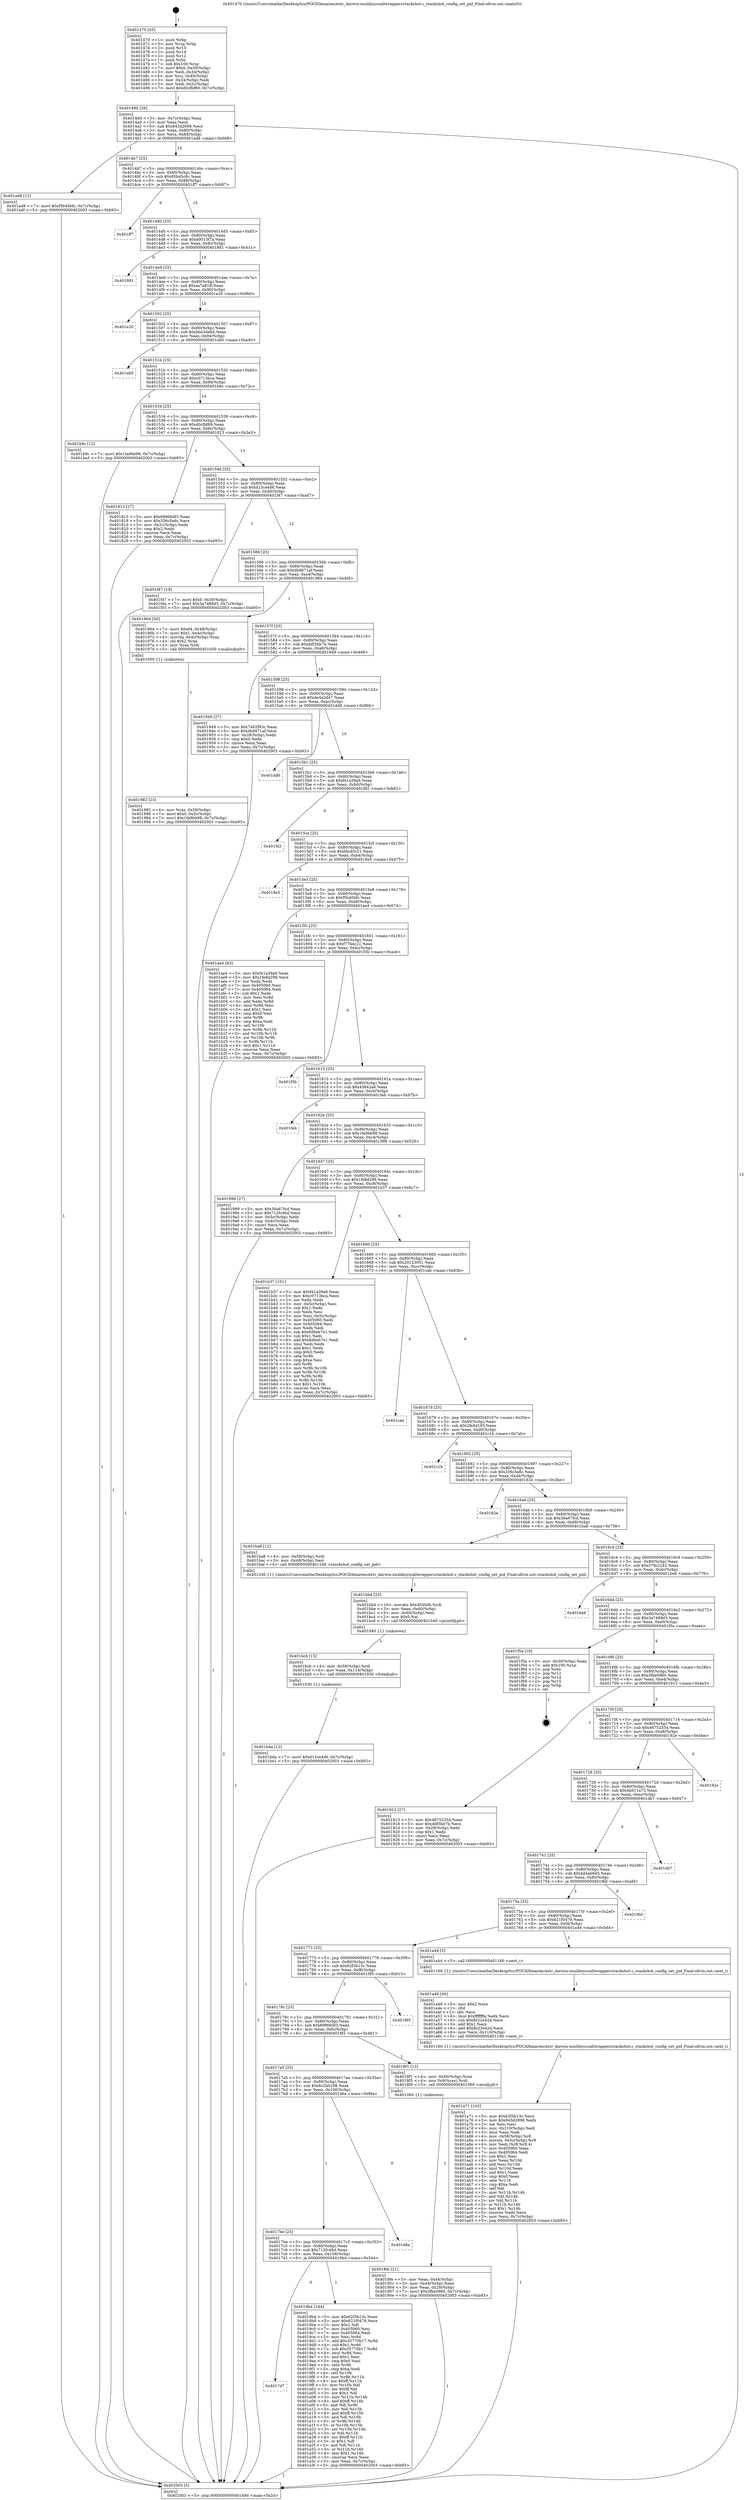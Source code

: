 digraph "0x401470" {
  label = "0x401470 (/mnt/c/Users/mathe/Desktop/tcc/POCII/binaries/extr_darwin-xnulibsyscallwrappersstackshot.c_stackshot_config_set_pid_Final-ollvm.out::main(0))"
  labelloc = "t"
  node[shape=record]

  Entry [label="",width=0.3,height=0.3,shape=circle,fillcolor=black,style=filled]
  "0x40149d" [label="{
     0x40149d [26]\l
     | [instrs]\l
     &nbsp;&nbsp;0x40149d \<+3\>: mov -0x7c(%rbp),%eax\l
     &nbsp;&nbsp;0x4014a0 \<+2\>: mov %eax,%ecx\l
     &nbsp;&nbsp;0x4014a2 \<+6\>: sub $0x843d2898,%ecx\l
     &nbsp;&nbsp;0x4014a8 \<+3\>: mov %eax,-0x80(%rbp)\l
     &nbsp;&nbsp;0x4014ab \<+6\>: mov %ecx,-0x84(%rbp)\l
     &nbsp;&nbsp;0x4014b1 \<+6\>: je 0000000000401ad8 \<main+0x668\>\l
  }"]
  "0x401ad8" [label="{
     0x401ad8 [12]\l
     | [instrs]\l
     &nbsp;&nbsp;0x401ad8 \<+7\>: movl $0xf5b40bfc,-0x7c(%rbp)\l
     &nbsp;&nbsp;0x401adf \<+5\>: jmp 0000000000402003 \<main+0xb93\>\l
  }"]
  "0x4014b7" [label="{
     0x4014b7 [25]\l
     | [instrs]\l
     &nbsp;&nbsp;0x4014b7 \<+5\>: jmp 00000000004014bc \<main+0x4c\>\l
     &nbsp;&nbsp;0x4014bc \<+3\>: mov -0x80(%rbp),%eax\l
     &nbsp;&nbsp;0x4014bf \<+5\>: sub $0x85b45c6c,%eax\l
     &nbsp;&nbsp;0x4014c4 \<+6\>: mov %eax,-0x88(%rbp)\l
     &nbsp;&nbsp;0x4014ca \<+6\>: je 0000000000401ff7 \<main+0xb87\>\l
  }"]
  Exit [label="",width=0.3,height=0.3,shape=circle,fillcolor=black,style=filled,peripheries=2]
  "0x401ff7" [label="{
     0x401ff7\l
  }", style=dashed]
  "0x4014d0" [label="{
     0x4014d0 [25]\l
     | [instrs]\l
     &nbsp;&nbsp;0x4014d0 \<+5\>: jmp 00000000004014d5 \<main+0x65\>\l
     &nbsp;&nbsp;0x4014d5 \<+3\>: mov -0x80(%rbp),%eax\l
     &nbsp;&nbsp;0x4014d8 \<+5\>: sub $0xa0013f7a,%eax\l
     &nbsp;&nbsp;0x4014dd \<+6\>: mov %eax,-0x8c(%rbp)\l
     &nbsp;&nbsp;0x4014e3 \<+6\>: je 0000000000401881 \<main+0x411\>\l
  }"]
  "0x401bda" [label="{
     0x401bda [12]\l
     | [instrs]\l
     &nbsp;&nbsp;0x401bda \<+7\>: movl $0xd15ce4d6,-0x7c(%rbp)\l
     &nbsp;&nbsp;0x401be1 \<+5\>: jmp 0000000000402003 \<main+0xb93\>\l
  }"]
  "0x401881" [label="{
     0x401881\l
  }", style=dashed]
  "0x4014e9" [label="{
     0x4014e9 [25]\l
     | [instrs]\l
     &nbsp;&nbsp;0x4014e9 \<+5\>: jmp 00000000004014ee \<main+0x7e\>\l
     &nbsp;&nbsp;0x4014ee \<+3\>: mov -0x80(%rbp),%eax\l
     &nbsp;&nbsp;0x4014f1 \<+5\>: sub $0xaa7e81ff,%eax\l
     &nbsp;&nbsp;0x4014f6 \<+6\>: mov %eax,-0x90(%rbp)\l
     &nbsp;&nbsp;0x4014fc \<+6\>: je 0000000000401e20 \<main+0x9b0\>\l
  }"]
  "0x401bcb" [label="{
     0x401bcb [15]\l
     | [instrs]\l
     &nbsp;&nbsp;0x401bcb \<+4\>: mov -0x58(%rbp),%rdi\l
     &nbsp;&nbsp;0x401bcf \<+6\>: mov %eax,-0x114(%rbp)\l
     &nbsp;&nbsp;0x401bd5 \<+5\>: call 0000000000401030 \<free@plt\>\l
     | [calls]\l
     &nbsp;&nbsp;0x401030 \{1\} (unknown)\l
  }"]
  "0x401e20" [label="{
     0x401e20\l
  }", style=dashed]
  "0x401502" [label="{
     0x401502 [25]\l
     | [instrs]\l
     &nbsp;&nbsp;0x401502 \<+5\>: jmp 0000000000401507 \<main+0x97\>\l
     &nbsp;&nbsp;0x401507 \<+3\>: mov -0x80(%rbp),%eax\l
     &nbsp;&nbsp;0x40150a \<+5\>: sub $0xbba3da64,%eax\l
     &nbsp;&nbsp;0x40150f \<+6\>: mov %eax,-0x94(%rbp)\l
     &nbsp;&nbsp;0x401515 \<+6\>: je 0000000000401eb0 \<main+0xa40\>\l
  }"]
  "0x401bb4" [label="{
     0x401bb4 [23]\l
     | [instrs]\l
     &nbsp;&nbsp;0x401bb4 \<+10\>: movabs $0x4030d6,%rdi\l
     &nbsp;&nbsp;0x401bbe \<+3\>: mov %eax,-0x60(%rbp)\l
     &nbsp;&nbsp;0x401bc1 \<+3\>: mov -0x60(%rbp),%esi\l
     &nbsp;&nbsp;0x401bc4 \<+2\>: mov $0x0,%al\l
     &nbsp;&nbsp;0x401bc6 \<+5\>: call 0000000000401040 \<printf@plt\>\l
     | [calls]\l
     &nbsp;&nbsp;0x401040 \{1\} (unknown)\l
  }"]
  "0x401eb0" [label="{
     0x401eb0\l
  }", style=dashed]
  "0x40151b" [label="{
     0x40151b [25]\l
     | [instrs]\l
     &nbsp;&nbsp;0x40151b \<+5\>: jmp 0000000000401520 \<main+0xb0\>\l
     &nbsp;&nbsp;0x401520 \<+3\>: mov -0x80(%rbp),%eax\l
     &nbsp;&nbsp;0x401523 \<+5\>: sub $0xc0713bca,%eax\l
     &nbsp;&nbsp;0x401528 \<+6\>: mov %eax,-0x98(%rbp)\l
     &nbsp;&nbsp;0x40152e \<+6\>: je 0000000000401b9c \<main+0x72c\>\l
  }"]
  "0x401a71" [label="{
     0x401a71 [103]\l
     | [instrs]\l
     &nbsp;&nbsp;0x401a71 \<+5\>: mov $0x62f3b13c,%ecx\l
     &nbsp;&nbsp;0x401a76 \<+5\>: mov $0x843d2898,%edx\l
     &nbsp;&nbsp;0x401a7b \<+2\>: xor %esi,%esi\l
     &nbsp;&nbsp;0x401a7d \<+6\>: mov -0x110(%rbp),%edi\l
     &nbsp;&nbsp;0x401a83 \<+3\>: imul %eax,%edi\l
     &nbsp;&nbsp;0x401a86 \<+4\>: mov -0x58(%rbp),%r8\l
     &nbsp;&nbsp;0x401a8a \<+4\>: movslq -0x5c(%rbp),%r9\l
     &nbsp;&nbsp;0x401a8e \<+4\>: mov %edi,(%r8,%r9,4)\l
     &nbsp;&nbsp;0x401a92 \<+7\>: mov 0x405060,%eax\l
     &nbsp;&nbsp;0x401a99 \<+7\>: mov 0x405064,%edi\l
     &nbsp;&nbsp;0x401aa0 \<+3\>: sub $0x1,%esi\l
     &nbsp;&nbsp;0x401aa3 \<+3\>: mov %eax,%r10d\l
     &nbsp;&nbsp;0x401aa6 \<+3\>: add %esi,%r10d\l
     &nbsp;&nbsp;0x401aa9 \<+4\>: imul %r10d,%eax\l
     &nbsp;&nbsp;0x401aad \<+3\>: and $0x1,%eax\l
     &nbsp;&nbsp;0x401ab0 \<+3\>: cmp $0x0,%eax\l
     &nbsp;&nbsp;0x401ab3 \<+4\>: sete %r11b\l
     &nbsp;&nbsp;0x401ab7 \<+3\>: cmp $0xa,%edi\l
     &nbsp;&nbsp;0x401aba \<+3\>: setl %bl\l
     &nbsp;&nbsp;0x401abd \<+3\>: mov %r11b,%r14b\l
     &nbsp;&nbsp;0x401ac0 \<+3\>: and %bl,%r14b\l
     &nbsp;&nbsp;0x401ac3 \<+3\>: xor %bl,%r11b\l
     &nbsp;&nbsp;0x401ac6 \<+3\>: or %r11b,%r14b\l
     &nbsp;&nbsp;0x401ac9 \<+4\>: test $0x1,%r14b\l
     &nbsp;&nbsp;0x401acd \<+3\>: cmovne %edx,%ecx\l
     &nbsp;&nbsp;0x401ad0 \<+3\>: mov %ecx,-0x7c(%rbp)\l
     &nbsp;&nbsp;0x401ad3 \<+5\>: jmp 0000000000402003 \<main+0xb93\>\l
  }"]
  "0x401b9c" [label="{
     0x401b9c [12]\l
     | [instrs]\l
     &nbsp;&nbsp;0x401b9c \<+7\>: movl $0x1fa9bb98,-0x7c(%rbp)\l
     &nbsp;&nbsp;0x401ba3 \<+5\>: jmp 0000000000402003 \<main+0xb93\>\l
  }"]
  "0x401534" [label="{
     0x401534 [25]\l
     | [instrs]\l
     &nbsp;&nbsp;0x401534 \<+5\>: jmp 0000000000401539 \<main+0xc9\>\l
     &nbsp;&nbsp;0x401539 \<+3\>: mov -0x80(%rbp),%eax\l
     &nbsp;&nbsp;0x40153c \<+5\>: sub $0xd0cfbf69,%eax\l
     &nbsp;&nbsp;0x401541 \<+6\>: mov %eax,-0x9c(%rbp)\l
     &nbsp;&nbsp;0x401547 \<+6\>: je 0000000000401813 \<main+0x3a3\>\l
  }"]
  "0x401a49" [label="{
     0x401a49 [40]\l
     | [instrs]\l
     &nbsp;&nbsp;0x401a49 \<+5\>: mov $0x2,%ecx\l
     &nbsp;&nbsp;0x401a4e \<+1\>: cltd\l
     &nbsp;&nbsp;0x401a4f \<+2\>: idiv %ecx\l
     &nbsp;&nbsp;0x401a51 \<+6\>: imul $0xfffffffe,%edx,%ecx\l
     &nbsp;&nbsp;0x401a57 \<+6\>: sub $0x8c22e42d,%ecx\l
     &nbsp;&nbsp;0x401a5d \<+3\>: add $0x1,%ecx\l
     &nbsp;&nbsp;0x401a60 \<+6\>: add $0x8c22e42d,%ecx\l
     &nbsp;&nbsp;0x401a66 \<+6\>: mov %ecx,-0x110(%rbp)\l
     &nbsp;&nbsp;0x401a6c \<+5\>: call 0000000000401160 \<next_i\>\l
     | [calls]\l
     &nbsp;&nbsp;0x401160 \{1\} (/mnt/c/Users/mathe/Desktop/tcc/POCII/binaries/extr_darwin-xnulibsyscallwrappersstackshot.c_stackshot_config_set_pid_Final-ollvm.out::next_i)\l
  }"]
  "0x401813" [label="{
     0x401813 [27]\l
     | [instrs]\l
     &nbsp;&nbsp;0x401813 \<+5\>: mov $0x69966df3,%eax\l
     &nbsp;&nbsp;0x401818 \<+5\>: mov $0x336c5a6c,%ecx\l
     &nbsp;&nbsp;0x40181d \<+3\>: mov -0x2c(%rbp),%edx\l
     &nbsp;&nbsp;0x401820 \<+3\>: cmp $0x2,%edx\l
     &nbsp;&nbsp;0x401823 \<+3\>: cmovne %ecx,%eax\l
     &nbsp;&nbsp;0x401826 \<+3\>: mov %eax,-0x7c(%rbp)\l
     &nbsp;&nbsp;0x401829 \<+5\>: jmp 0000000000402003 \<main+0xb93\>\l
  }"]
  "0x40154d" [label="{
     0x40154d [25]\l
     | [instrs]\l
     &nbsp;&nbsp;0x40154d \<+5\>: jmp 0000000000401552 \<main+0xe2\>\l
     &nbsp;&nbsp;0x401552 \<+3\>: mov -0x80(%rbp),%eax\l
     &nbsp;&nbsp;0x401555 \<+5\>: sub $0xd15ce4d6,%eax\l
     &nbsp;&nbsp;0x40155a \<+6\>: mov %eax,-0xa0(%rbp)\l
     &nbsp;&nbsp;0x401560 \<+6\>: je 0000000000401f47 \<main+0xad7\>\l
  }"]
  "0x402003" [label="{
     0x402003 [5]\l
     | [instrs]\l
     &nbsp;&nbsp;0x402003 \<+5\>: jmp 000000000040149d \<main+0x2d\>\l
  }"]
  "0x401470" [label="{
     0x401470 [45]\l
     | [instrs]\l
     &nbsp;&nbsp;0x401470 \<+1\>: push %rbp\l
     &nbsp;&nbsp;0x401471 \<+3\>: mov %rsp,%rbp\l
     &nbsp;&nbsp;0x401474 \<+2\>: push %r15\l
     &nbsp;&nbsp;0x401476 \<+2\>: push %r14\l
     &nbsp;&nbsp;0x401478 \<+2\>: push %r12\l
     &nbsp;&nbsp;0x40147a \<+1\>: push %rbx\l
     &nbsp;&nbsp;0x40147b \<+7\>: sub $0x100,%rsp\l
     &nbsp;&nbsp;0x401482 \<+7\>: movl $0x0,-0x30(%rbp)\l
     &nbsp;&nbsp;0x401489 \<+3\>: mov %edi,-0x34(%rbp)\l
     &nbsp;&nbsp;0x40148c \<+4\>: mov %rsi,-0x40(%rbp)\l
     &nbsp;&nbsp;0x401490 \<+3\>: mov -0x34(%rbp),%edi\l
     &nbsp;&nbsp;0x401493 \<+3\>: mov %edi,-0x2c(%rbp)\l
     &nbsp;&nbsp;0x401496 \<+7\>: movl $0xd0cfbf69,-0x7c(%rbp)\l
  }"]
  "0x4017d7" [label="{
     0x4017d7\l
  }", style=dashed]
  "0x401f47" [label="{
     0x401f47 [19]\l
     | [instrs]\l
     &nbsp;&nbsp;0x401f47 \<+7\>: movl $0x0,-0x30(%rbp)\l
     &nbsp;&nbsp;0x401f4e \<+7\>: movl $0x3a7489d3,-0x7c(%rbp)\l
     &nbsp;&nbsp;0x401f55 \<+5\>: jmp 0000000000402003 \<main+0xb93\>\l
  }"]
  "0x401566" [label="{
     0x401566 [25]\l
     | [instrs]\l
     &nbsp;&nbsp;0x401566 \<+5\>: jmp 000000000040156b \<main+0xfb\>\l
     &nbsp;&nbsp;0x40156b \<+3\>: mov -0x80(%rbp),%eax\l
     &nbsp;&nbsp;0x40156e \<+5\>: sub $0xdb8871af,%eax\l
     &nbsp;&nbsp;0x401573 \<+6\>: mov %eax,-0xa4(%rbp)\l
     &nbsp;&nbsp;0x401579 \<+6\>: je 0000000000401964 \<main+0x4f4\>\l
  }"]
  "0x4019b4" [label="{
     0x4019b4 [144]\l
     | [instrs]\l
     &nbsp;&nbsp;0x4019b4 \<+5\>: mov $0x62f3b13c,%eax\l
     &nbsp;&nbsp;0x4019b9 \<+5\>: mov $0x621f0479,%ecx\l
     &nbsp;&nbsp;0x4019be \<+2\>: mov $0x1,%dl\l
     &nbsp;&nbsp;0x4019c0 \<+7\>: mov 0x405060,%esi\l
     &nbsp;&nbsp;0x4019c7 \<+7\>: mov 0x405064,%edi\l
     &nbsp;&nbsp;0x4019ce \<+3\>: mov %esi,%r8d\l
     &nbsp;&nbsp;0x4019d1 \<+7\>: add $0x35770b17,%r8d\l
     &nbsp;&nbsp;0x4019d8 \<+4\>: sub $0x1,%r8d\l
     &nbsp;&nbsp;0x4019dc \<+7\>: sub $0x35770b17,%r8d\l
     &nbsp;&nbsp;0x4019e3 \<+4\>: imul %r8d,%esi\l
     &nbsp;&nbsp;0x4019e7 \<+3\>: and $0x1,%esi\l
     &nbsp;&nbsp;0x4019ea \<+3\>: cmp $0x0,%esi\l
     &nbsp;&nbsp;0x4019ed \<+4\>: sete %r9b\l
     &nbsp;&nbsp;0x4019f1 \<+3\>: cmp $0xa,%edi\l
     &nbsp;&nbsp;0x4019f4 \<+4\>: setl %r10b\l
     &nbsp;&nbsp;0x4019f8 \<+3\>: mov %r9b,%r11b\l
     &nbsp;&nbsp;0x4019fb \<+4\>: xor $0xff,%r11b\l
     &nbsp;&nbsp;0x4019ff \<+3\>: mov %r10b,%bl\l
     &nbsp;&nbsp;0x401a02 \<+3\>: xor $0xff,%bl\l
     &nbsp;&nbsp;0x401a05 \<+3\>: xor $0x1,%dl\l
     &nbsp;&nbsp;0x401a08 \<+3\>: mov %r11b,%r14b\l
     &nbsp;&nbsp;0x401a0b \<+4\>: and $0xff,%r14b\l
     &nbsp;&nbsp;0x401a0f \<+3\>: and %dl,%r9b\l
     &nbsp;&nbsp;0x401a12 \<+3\>: mov %bl,%r15b\l
     &nbsp;&nbsp;0x401a15 \<+4\>: and $0xff,%r15b\l
     &nbsp;&nbsp;0x401a19 \<+3\>: and %dl,%r10b\l
     &nbsp;&nbsp;0x401a1c \<+3\>: or %r9b,%r14b\l
     &nbsp;&nbsp;0x401a1f \<+3\>: or %r10b,%r15b\l
     &nbsp;&nbsp;0x401a22 \<+3\>: xor %r15b,%r14b\l
     &nbsp;&nbsp;0x401a25 \<+3\>: or %bl,%r11b\l
     &nbsp;&nbsp;0x401a28 \<+4\>: xor $0xff,%r11b\l
     &nbsp;&nbsp;0x401a2c \<+3\>: or $0x1,%dl\l
     &nbsp;&nbsp;0x401a2f \<+3\>: and %dl,%r11b\l
     &nbsp;&nbsp;0x401a32 \<+3\>: or %r11b,%r14b\l
     &nbsp;&nbsp;0x401a35 \<+4\>: test $0x1,%r14b\l
     &nbsp;&nbsp;0x401a39 \<+3\>: cmovne %ecx,%eax\l
     &nbsp;&nbsp;0x401a3c \<+3\>: mov %eax,-0x7c(%rbp)\l
     &nbsp;&nbsp;0x401a3f \<+5\>: jmp 0000000000402003 \<main+0xb93\>\l
  }"]
  "0x401964" [label="{
     0x401964 [30]\l
     | [instrs]\l
     &nbsp;&nbsp;0x401964 \<+7\>: movl $0x64,-0x48(%rbp)\l
     &nbsp;&nbsp;0x40196b \<+7\>: movl $0x1,-0x4c(%rbp)\l
     &nbsp;&nbsp;0x401972 \<+4\>: movslq -0x4c(%rbp),%rax\l
     &nbsp;&nbsp;0x401976 \<+4\>: shl $0x2,%rax\l
     &nbsp;&nbsp;0x40197a \<+3\>: mov %rax,%rdi\l
     &nbsp;&nbsp;0x40197d \<+5\>: call 0000000000401050 \<malloc@plt\>\l
     | [calls]\l
     &nbsp;&nbsp;0x401050 \{1\} (unknown)\l
  }"]
  "0x40157f" [label="{
     0x40157f [25]\l
     | [instrs]\l
     &nbsp;&nbsp;0x40157f \<+5\>: jmp 0000000000401584 \<main+0x114\>\l
     &nbsp;&nbsp;0x401584 \<+3\>: mov -0x80(%rbp),%eax\l
     &nbsp;&nbsp;0x401587 \<+5\>: sub $0xddf3bb7b,%eax\l
     &nbsp;&nbsp;0x40158c \<+6\>: mov %eax,-0xa8(%rbp)\l
     &nbsp;&nbsp;0x401592 \<+6\>: je 0000000000401949 \<main+0x4d9\>\l
  }"]
  "0x4017be" [label="{
     0x4017be [25]\l
     | [instrs]\l
     &nbsp;&nbsp;0x4017be \<+5\>: jmp 00000000004017c3 \<main+0x353\>\l
     &nbsp;&nbsp;0x4017c3 \<+3\>: mov -0x80(%rbp),%eax\l
     &nbsp;&nbsp;0x4017c6 \<+5\>: sub $0x712fc46d,%eax\l
     &nbsp;&nbsp;0x4017cb \<+6\>: mov %eax,-0x104(%rbp)\l
     &nbsp;&nbsp;0x4017d1 \<+6\>: je 00000000004019b4 \<main+0x544\>\l
  }"]
  "0x401949" [label="{
     0x401949 [27]\l
     | [instrs]\l
     &nbsp;&nbsp;0x401949 \<+5\>: mov $0x7402f93c,%eax\l
     &nbsp;&nbsp;0x40194e \<+5\>: mov $0xdb8871af,%ecx\l
     &nbsp;&nbsp;0x401953 \<+3\>: mov -0x28(%rbp),%edx\l
     &nbsp;&nbsp;0x401956 \<+3\>: cmp $0x0,%edx\l
     &nbsp;&nbsp;0x401959 \<+3\>: cmove %ecx,%eax\l
     &nbsp;&nbsp;0x40195c \<+3\>: mov %eax,-0x7c(%rbp)\l
     &nbsp;&nbsp;0x40195f \<+5\>: jmp 0000000000402003 \<main+0xb93\>\l
  }"]
  "0x401598" [label="{
     0x401598 [25]\l
     | [instrs]\l
     &nbsp;&nbsp;0x401598 \<+5\>: jmp 000000000040159d \<main+0x12d\>\l
     &nbsp;&nbsp;0x40159d \<+3\>: mov -0x80(%rbp),%eax\l
     &nbsp;&nbsp;0x4015a0 \<+5\>: sub $0xde4a2d47,%eax\l
     &nbsp;&nbsp;0x4015a5 \<+6\>: mov %eax,-0xac(%rbp)\l
     &nbsp;&nbsp;0x4015ab \<+6\>: je 0000000000401dd6 \<main+0x966\>\l
  }"]
  "0x401d6a" [label="{
     0x401d6a\l
  }", style=dashed]
  "0x401dd6" [label="{
     0x401dd6\l
  }", style=dashed]
  "0x4015b1" [label="{
     0x4015b1 [25]\l
     | [instrs]\l
     &nbsp;&nbsp;0x4015b1 \<+5\>: jmp 00000000004015b6 \<main+0x146\>\l
     &nbsp;&nbsp;0x4015b6 \<+3\>: mov -0x80(%rbp),%eax\l
     &nbsp;&nbsp;0x4015b9 \<+5\>: sub $0xf41a39a9,%eax\l
     &nbsp;&nbsp;0x4015be \<+6\>: mov %eax,-0xb0(%rbp)\l
     &nbsp;&nbsp;0x4015c4 \<+6\>: je 0000000000401fd2 \<main+0xb62\>\l
  }"]
  "0x401982" [label="{
     0x401982 [23]\l
     | [instrs]\l
     &nbsp;&nbsp;0x401982 \<+4\>: mov %rax,-0x58(%rbp)\l
     &nbsp;&nbsp;0x401986 \<+7\>: movl $0x0,-0x5c(%rbp)\l
     &nbsp;&nbsp;0x40198d \<+7\>: movl $0x1fa9bb98,-0x7c(%rbp)\l
     &nbsp;&nbsp;0x401994 \<+5\>: jmp 0000000000402003 \<main+0xb93\>\l
  }"]
  "0x401fd2" [label="{
     0x401fd2\l
  }", style=dashed]
  "0x4015ca" [label="{
     0x4015ca [25]\l
     | [instrs]\l
     &nbsp;&nbsp;0x4015ca \<+5\>: jmp 00000000004015cf \<main+0x15f\>\l
     &nbsp;&nbsp;0x4015cf \<+3\>: mov -0x80(%rbp),%eax\l
     &nbsp;&nbsp;0x4015d2 \<+5\>: sub $0xf4cd3c21,%eax\l
     &nbsp;&nbsp;0x4015d7 \<+6\>: mov %eax,-0xb4(%rbp)\l
     &nbsp;&nbsp;0x4015dd \<+6\>: je 00000000004018e5 \<main+0x475\>\l
  }"]
  "0x4018fe" [label="{
     0x4018fe [21]\l
     | [instrs]\l
     &nbsp;&nbsp;0x4018fe \<+3\>: mov %eax,-0x44(%rbp)\l
     &nbsp;&nbsp;0x401901 \<+3\>: mov -0x44(%rbp),%eax\l
     &nbsp;&nbsp;0x401904 \<+3\>: mov %eax,-0x28(%rbp)\l
     &nbsp;&nbsp;0x401907 \<+7\>: movl $0x3fbe0960,-0x7c(%rbp)\l
     &nbsp;&nbsp;0x40190e \<+5\>: jmp 0000000000402003 \<main+0xb93\>\l
  }"]
  "0x4018e5" [label="{
     0x4018e5\l
  }", style=dashed]
  "0x4015e3" [label="{
     0x4015e3 [25]\l
     | [instrs]\l
     &nbsp;&nbsp;0x4015e3 \<+5\>: jmp 00000000004015e8 \<main+0x178\>\l
     &nbsp;&nbsp;0x4015e8 \<+3\>: mov -0x80(%rbp),%eax\l
     &nbsp;&nbsp;0x4015eb \<+5\>: sub $0xf5b40bfc,%eax\l
     &nbsp;&nbsp;0x4015f0 \<+6\>: mov %eax,-0xb8(%rbp)\l
     &nbsp;&nbsp;0x4015f6 \<+6\>: je 0000000000401ae4 \<main+0x674\>\l
  }"]
  "0x4017a5" [label="{
     0x4017a5 [25]\l
     | [instrs]\l
     &nbsp;&nbsp;0x4017a5 \<+5\>: jmp 00000000004017aa \<main+0x33a\>\l
     &nbsp;&nbsp;0x4017aa \<+3\>: mov -0x80(%rbp),%eax\l
     &nbsp;&nbsp;0x4017ad \<+5\>: sub $0x6c2b0198,%eax\l
     &nbsp;&nbsp;0x4017b2 \<+6\>: mov %eax,-0x100(%rbp)\l
     &nbsp;&nbsp;0x4017b8 \<+6\>: je 0000000000401d6a \<main+0x8fa\>\l
  }"]
  "0x401ae4" [label="{
     0x401ae4 [83]\l
     | [instrs]\l
     &nbsp;&nbsp;0x401ae4 \<+5\>: mov $0xf41a39a9,%eax\l
     &nbsp;&nbsp;0x401ae9 \<+5\>: mov $0x1fe8d298,%ecx\l
     &nbsp;&nbsp;0x401aee \<+2\>: xor %edx,%edx\l
     &nbsp;&nbsp;0x401af0 \<+7\>: mov 0x405060,%esi\l
     &nbsp;&nbsp;0x401af7 \<+7\>: mov 0x405064,%edi\l
     &nbsp;&nbsp;0x401afe \<+3\>: sub $0x1,%edx\l
     &nbsp;&nbsp;0x401b01 \<+3\>: mov %esi,%r8d\l
     &nbsp;&nbsp;0x401b04 \<+3\>: add %edx,%r8d\l
     &nbsp;&nbsp;0x401b07 \<+4\>: imul %r8d,%esi\l
     &nbsp;&nbsp;0x401b0b \<+3\>: and $0x1,%esi\l
     &nbsp;&nbsp;0x401b0e \<+3\>: cmp $0x0,%esi\l
     &nbsp;&nbsp;0x401b11 \<+4\>: sete %r9b\l
     &nbsp;&nbsp;0x401b15 \<+3\>: cmp $0xa,%edi\l
     &nbsp;&nbsp;0x401b18 \<+4\>: setl %r10b\l
     &nbsp;&nbsp;0x401b1c \<+3\>: mov %r9b,%r11b\l
     &nbsp;&nbsp;0x401b1f \<+3\>: and %r10b,%r11b\l
     &nbsp;&nbsp;0x401b22 \<+3\>: xor %r10b,%r9b\l
     &nbsp;&nbsp;0x401b25 \<+3\>: or %r9b,%r11b\l
     &nbsp;&nbsp;0x401b28 \<+4\>: test $0x1,%r11b\l
     &nbsp;&nbsp;0x401b2c \<+3\>: cmovne %ecx,%eax\l
     &nbsp;&nbsp;0x401b2f \<+3\>: mov %eax,-0x7c(%rbp)\l
     &nbsp;&nbsp;0x401b32 \<+5\>: jmp 0000000000402003 \<main+0xb93\>\l
  }"]
  "0x4015fc" [label="{
     0x4015fc [25]\l
     | [instrs]\l
     &nbsp;&nbsp;0x4015fc \<+5\>: jmp 0000000000401601 \<main+0x191\>\l
     &nbsp;&nbsp;0x401601 \<+3\>: mov -0x80(%rbp),%eax\l
     &nbsp;&nbsp;0x401604 \<+5\>: sub $0xf77bdc21,%eax\l
     &nbsp;&nbsp;0x401609 \<+6\>: mov %eax,-0xbc(%rbp)\l
     &nbsp;&nbsp;0x40160f \<+6\>: je 0000000000401f3b \<main+0xacb\>\l
  }"]
  "0x4018f1" [label="{
     0x4018f1 [13]\l
     | [instrs]\l
     &nbsp;&nbsp;0x4018f1 \<+4\>: mov -0x40(%rbp),%rax\l
     &nbsp;&nbsp;0x4018f5 \<+4\>: mov 0x8(%rax),%rdi\l
     &nbsp;&nbsp;0x4018f9 \<+5\>: call 0000000000401060 \<atoi@plt\>\l
     | [calls]\l
     &nbsp;&nbsp;0x401060 \{1\} (unknown)\l
  }"]
  "0x401f3b" [label="{
     0x401f3b\l
  }", style=dashed]
  "0x401615" [label="{
     0x401615 [25]\l
     | [instrs]\l
     &nbsp;&nbsp;0x401615 \<+5\>: jmp 000000000040161a \<main+0x1aa\>\l
     &nbsp;&nbsp;0x40161a \<+3\>: mov -0x80(%rbp),%eax\l
     &nbsp;&nbsp;0x40161d \<+5\>: sub $0x45842a6,%eax\l
     &nbsp;&nbsp;0x401622 \<+6\>: mov %eax,-0xc0(%rbp)\l
     &nbsp;&nbsp;0x401628 \<+6\>: je 0000000000401feb \<main+0xb7b\>\l
  }"]
  "0x40178c" [label="{
     0x40178c [25]\l
     | [instrs]\l
     &nbsp;&nbsp;0x40178c \<+5\>: jmp 0000000000401791 \<main+0x321\>\l
     &nbsp;&nbsp;0x401791 \<+3\>: mov -0x80(%rbp),%eax\l
     &nbsp;&nbsp;0x401794 \<+5\>: sub $0x69966df3,%eax\l
     &nbsp;&nbsp;0x401799 \<+6\>: mov %eax,-0xfc(%rbp)\l
     &nbsp;&nbsp;0x40179f \<+6\>: je 00000000004018f1 \<main+0x481\>\l
  }"]
  "0x401feb" [label="{
     0x401feb\l
  }", style=dashed]
  "0x40162e" [label="{
     0x40162e [25]\l
     | [instrs]\l
     &nbsp;&nbsp;0x40162e \<+5\>: jmp 0000000000401633 \<main+0x1c3\>\l
     &nbsp;&nbsp;0x401633 \<+3\>: mov -0x80(%rbp),%eax\l
     &nbsp;&nbsp;0x401636 \<+5\>: sub $0x1fa9bb98,%eax\l
     &nbsp;&nbsp;0x40163b \<+6\>: mov %eax,-0xc4(%rbp)\l
     &nbsp;&nbsp;0x401641 \<+6\>: je 0000000000401999 \<main+0x529\>\l
  }"]
  "0x401f85" [label="{
     0x401f85\l
  }", style=dashed]
  "0x401999" [label="{
     0x401999 [27]\l
     | [instrs]\l
     &nbsp;&nbsp;0x401999 \<+5\>: mov $0x36a67fcd,%eax\l
     &nbsp;&nbsp;0x40199e \<+5\>: mov $0x712fc46d,%ecx\l
     &nbsp;&nbsp;0x4019a3 \<+3\>: mov -0x5c(%rbp),%edx\l
     &nbsp;&nbsp;0x4019a6 \<+3\>: cmp -0x4c(%rbp),%edx\l
     &nbsp;&nbsp;0x4019a9 \<+3\>: cmovl %ecx,%eax\l
     &nbsp;&nbsp;0x4019ac \<+3\>: mov %eax,-0x7c(%rbp)\l
     &nbsp;&nbsp;0x4019af \<+5\>: jmp 0000000000402003 \<main+0xb93\>\l
  }"]
  "0x401647" [label="{
     0x401647 [25]\l
     | [instrs]\l
     &nbsp;&nbsp;0x401647 \<+5\>: jmp 000000000040164c \<main+0x1dc\>\l
     &nbsp;&nbsp;0x40164c \<+3\>: mov -0x80(%rbp),%eax\l
     &nbsp;&nbsp;0x40164f \<+5\>: sub $0x1fe8d298,%eax\l
     &nbsp;&nbsp;0x401654 \<+6\>: mov %eax,-0xc8(%rbp)\l
     &nbsp;&nbsp;0x40165a \<+6\>: je 0000000000401b37 \<main+0x6c7\>\l
  }"]
  "0x401773" [label="{
     0x401773 [25]\l
     | [instrs]\l
     &nbsp;&nbsp;0x401773 \<+5\>: jmp 0000000000401778 \<main+0x308\>\l
     &nbsp;&nbsp;0x401778 \<+3\>: mov -0x80(%rbp),%eax\l
     &nbsp;&nbsp;0x40177b \<+5\>: sub $0x62f3b13c,%eax\l
     &nbsp;&nbsp;0x401780 \<+6\>: mov %eax,-0xf8(%rbp)\l
     &nbsp;&nbsp;0x401786 \<+6\>: je 0000000000401f85 \<main+0xb15\>\l
  }"]
  "0x401b37" [label="{
     0x401b37 [101]\l
     | [instrs]\l
     &nbsp;&nbsp;0x401b37 \<+5\>: mov $0xf41a39a9,%eax\l
     &nbsp;&nbsp;0x401b3c \<+5\>: mov $0xc0713bca,%ecx\l
     &nbsp;&nbsp;0x401b41 \<+2\>: xor %edx,%edx\l
     &nbsp;&nbsp;0x401b43 \<+3\>: mov -0x5c(%rbp),%esi\l
     &nbsp;&nbsp;0x401b46 \<+3\>: sub $0x1,%edx\l
     &nbsp;&nbsp;0x401b49 \<+2\>: sub %edx,%esi\l
     &nbsp;&nbsp;0x401b4b \<+3\>: mov %esi,-0x5c(%rbp)\l
     &nbsp;&nbsp;0x401b4e \<+7\>: mov 0x405060,%edx\l
     &nbsp;&nbsp;0x401b55 \<+7\>: mov 0x405064,%esi\l
     &nbsp;&nbsp;0x401b5c \<+2\>: mov %edx,%edi\l
     &nbsp;&nbsp;0x401b5e \<+6\>: sub $0x6d6eb7e1,%edi\l
     &nbsp;&nbsp;0x401b64 \<+3\>: sub $0x1,%edi\l
     &nbsp;&nbsp;0x401b67 \<+6\>: add $0x6d6eb7e1,%edi\l
     &nbsp;&nbsp;0x401b6d \<+3\>: imul %edi,%edx\l
     &nbsp;&nbsp;0x401b70 \<+3\>: and $0x1,%edx\l
     &nbsp;&nbsp;0x401b73 \<+3\>: cmp $0x0,%edx\l
     &nbsp;&nbsp;0x401b76 \<+4\>: sete %r8b\l
     &nbsp;&nbsp;0x401b7a \<+3\>: cmp $0xa,%esi\l
     &nbsp;&nbsp;0x401b7d \<+4\>: setl %r9b\l
     &nbsp;&nbsp;0x401b81 \<+3\>: mov %r8b,%r10b\l
     &nbsp;&nbsp;0x401b84 \<+3\>: and %r9b,%r10b\l
     &nbsp;&nbsp;0x401b87 \<+3\>: xor %r9b,%r8b\l
     &nbsp;&nbsp;0x401b8a \<+3\>: or %r8b,%r10b\l
     &nbsp;&nbsp;0x401b8d \<+4\>: test $0x1,%r10b\l
     &nbsp;&nbsp;0x401b91 \<+3\>: cmovne %ecx,%eax\l
     &nbsp;&nbsp;0x401b94 \<+3\>: mov %eax,-0x7c(%rbp)\l
     &nbsp;&nbsp;0x401b97 \<+5\>: jmp 0000000000402003 \<main+0xb93\>\l
  }"]
  "0x401660" [label="{
     0x401660 [25]\l
     | [instrs]\l
     &nbsp;&nbsp;0x401660 \<+5\>: jmp 0000000000401665 \<main+0x1f5\>\l
     &nbsp;&nbsp;0x401665 \<+3\>: mov -0x80(%rbp),%eax\l
     &nbsp;&nbsp;0x401668 \<+5\>: sub $0x20123051,%eax\l
     &nbsp;&nbsp;0x40166d \<+6\>: mov %eax,-0xcc(%rbp)\l
     &nbsp;&nbsp;0x401673 \<+6\>: je 0000000000401cab \<main+0x83b\>\l
  }"]
  "0x401a44" [label="{
     0x401a44 [5]\l
     | [instrs]\l
     &nbsp;&nbsp;0x401a44 \<+5\>: call 0000000000401160 \<next_i\>\l
     | [calls]\l
     &nbsp;&nbsp;0x401160 \{1\} (/mnt/c/Users/mathe/Desktop/tcc/POCII/binaries/extr_darwin-xnulibsyscallwrappersstackshot.c_stackshot_config_set_pid_Final-ollvm.out::next_i)\l
  }"]
  "0x401cab" [label="{
     0x401cab\l
  }", style=dashed]
  "0x401679" [label="{
     0x401679 [25]\l
     | [instrs]\l
     &nbsp;&nbsp;0x401679 \<+5\>: jmp 000000000040167e \<main+0x20e\>\l
     &nbsp;&nbsp;0x40167e \<+3\>: mov -0x80(%rbp),%eax\l
     &nbsp;&nbsp;0x401681 \<+5\>: sub $0x2fa5d193,%eax\l
     &nbsp;&nbsp;0x401686 \<+6\>: mov %eax,-0xd0(%rbp)\l
     &nbsp;&nbsp;0x40168c \<+6\>: je 0000000000401c1b \<main+0x7ab\>\l
  }"]
  "0x40175a" [label="{
     0x40175a [25]\l
     | [instrs]\l
     &nbsp;&nbsp;0x40175a \<+5\>: jmp 000000000040175f \<main+0x2ef\>\l
     &nbsp;&nbsp;0x40175f \<+3\>: mov -0x80(%rbp),%eax\l
     &nbsp;&nbsp;0x401762 \<+5\>: sub $0x621f0479,%eax\l
     &nbsp;&nbsp;0x401767 \<+6\>: mov %eax,-0xf4(%rbp)\l
     &nbsp;&nbsp;0x40176d \<+6\>: je 0000000000401a44 \<main+0x5d4\>\l
  }"]
  "0x401c1b" [label="{
     0x401c1b\l
  }", style=dashed]
  "0x401692" [label="{
     0x401692 [25]\l
     | [instrs]\l
     &nbsp;&nbsp;0x401692 \<+5\>: jmp 0000000000401697 \<main+0x227\>\l
     &nbsp;&nbsp;0x401697 \<+3\>: mov -0x80(%rbp),%eax\l
     &nbsp;&nbsp;0x40169a \<+5\>: sub $0x336c5a6c,%eax\l
     &nbsp;&nbsp;0x40169f \<+6\>: mov %eax,-0xd4(%rbp)\l
     &nbsp;&nbsp;0x4016a5 \<+6\>: je 000000000040182e \<main+0x3be\>\l
  }"]
  "0x401f6d" [label="{
     0x401f6d\l
  }", style=dashed]
  "0x40182e" [label="{
     0x40182e\l
  }", style=dashed]
  "0x4016ab" [label="{
     0x4016ab [25]\l
     | [instrs]\l
     &nbsp;&nbsp;0x4016ab \<+5\>: jmp 00000000004016b0 \<main+0x240\>\l
     &nbsp;&nbsp;0x4016b0 \<+3\>: mov -0x80(%rbp),%eax\l
     &nbsp;&nbsp;0x4016b3 \<+5\>: sub $0x36a67fcd,%eax\l
     &nbsp;&nbsp;0x4016b8 \<+6\>: mov %eax,-0xd8(%rbp)\l
     &nbsp;&nbsp;0x4016be \<+6\>: je 0000000000401ba8 \<main+0x738\>\l
  }"]
  "0x401741" [label="{
     0x401741 [25]\l
     | [instrs]\l
     &nbsp;&nbsp;0x401741 \<+5\>: jmp 0000000000401746 \<main+0x2d6\>\l
     &nbsp;&nbsp;0x401746 \<+3\>: mov -0x80(%rbp),%eax\l
     &nbsp;&nbsp;0x401749 \<+5\>: sub $0x4d4ab840,%eax\l
     &nbsp;&nbsp;0x40174e \<+6\>: mov %eax,-0xf0(%rbp)\l
     &nbsp;&nbsp;0x401754 \<+6\>: je 0000000000401f6d \<main+0xafd\>\l
  }"]
  "0x401ba8" [label="{
     0x401ba8 [12]\l
     | [instrs]\l
     &nbsp;&nbsp;0x401ba8 \<+4\>: mov -0x58(%rbp),%rdi\l
     &nbsp;&nbsp;0x401bac \<+3\>: mov -0x48(%rbp),%esi\l
     &nbsp;&nbsp;0x401baf \<+5\>: call 0000000000401240 \<stackshot_config_set_pid\>\l
     | [calls]\l
     &nbsp;&nbsp;0x401240 \{1\} (/mnt/c/Users/mathe/Desktop/tcc/POCII/binaries/extr_darwin-xnulibsyscallwrappersstackshot.c_stackshot_config_set_pid_Final-ollvm.out::stackshot_config_set_pid)\l
  }"]
  "0x4016c4" [label="{
     0x4016c4 [25]\l
     | [instrs]\l
     &nbsp;&nbsp;0x4016c4 \<+5\>: jmp 00000000004016c9 \<main+0x259\>\l
     &nbsp;&nbsp;0x4016c9 \<+3\>: mov -0x80(%rbp),%eax\l
     &nbsp;&nbsp;0x4016cc \<+5\>: sub $0x379c2242,%eax\l
     &nbsp;&nbsp;0x4016d1 \<+6\>: mov %eax,-0xdc(%rbp)\l
     &nbsp;&nbsp;0x4016d7 \<+6\>: je 0000000000401be6 \<main+0x776\>\l
  }"]
  "0x401db7" [label="{
     0x401db7\l
  }", style=dashed]
  "0x401be6" [label="{
     0x401be6\l
  }", style=dashed]
  "0x4016dd" [label="{
     0x4016dd [25]\l
     | [instrs]\l
     &nbsp;&nbsp;0x4016dd \<+5\>: jmp 00000000004016e2 \<main+0x272\>\l
     &nbsp;&nbsp;0x4016e2 \<+3\>: mov -0x80(%rbp),%eax\l
     &nbsp;&nbsp;0x4016e5 \<+5\>: sub $0x3a7489d3,%eax\l
     &nbsp;&nbsp;0x4016ea \<+6\>: mov %eax,-0xe0(%rbp)\l
     &nbsp;&nbsp;0x4016f0 \<+6\>: je 0000000000401f5a \<main+0xaea\>\l
  }"]
  "0x401728" [label="{
     0x401728 [25]\l
     | [instrs]\l
     &nbsp;&nbsp;0x401728 \<+5\>: jmp 000000000040172d \<main+0x2bd\>\l
     &nbsp;&nbsp;0x40172d \<+3\>: mov -0x80(%rbp),%eax\l
     &nbsp;&nbsp;0x401730 \<+5\>: sub $0x4b911a73,%eax\l
     &nbsp;&nbsp;0x401735 \<+6\>: mov %eax,-0xec(%rbp)\l
     &nbsp;&nbsp;0x40173b \<+6\>: je 0000000000401db7 \<main+0x947\>\l
  }"]
  "0x401f5a" [label="{
     0x401f5a [19]\l
     | [instrs]\l
     &nbsp;&nbsp;0x401f5a \<+3\>: mov -0x30(%rbp),%eax\l
     &nbsp;&nbsp;0x401f5d \<+7\>: add $0x100,%rsp\l
     &nbsp;&nbsp;0x401f64 \<+1\>: pop %rbx\l
     &nbsp;&nbsp;0x401f65 \<+2\>: pop %r12\l
     &nbsp;&nbsp;0x401f67 \<+2\>: pop %r14\l
     &nbsp;&nbsp;0x401f69 \<+2\>: pop %r15\l
     &nbsp;&nbsp;0x401f6b \<+1\>: pop %rbp\l
     &nbsp;&nbsp;0x401f6c \<+1\>: ret\l
  }"]
  "0x4016f6" [label="{
     0x4016f6 [25]\l
     | [instrs]\l
     &nbsp;&nbsp;0x4016f6 \<+5\>: jmp 00000000004016fb \<main+0x28b\>\l
     &nbsp;&nbsp;0x4016fb \<+3\>: mov -0x80(%rbp),%eax\l
     &nbsp;&nbsp;0x4016fe \<+5\>: sub $0x3fbe0960,%eax\l
     &nbsp;&nbsp;0x401703 \<+6\>: mov %eax,-0xe4(%rbp)\l
     &nbsp;&nbsp;0x401709 \<+6\>: je 0000000000401913 \<main+0x4a3\>\l
  }"]
  "0x40192e" [label="{
     0x40192e\l
  }", style=dashed]
  "0x401913" [label="{
     0x401913 [27]\l
     | [instrs]\l
     &nbsp;&nbsp;0x401913 \<+5\>: mov $0x48752354,%eax\l
     &nbsp;&nbsp;0x401918 \<+5\>: mov $0xddf3bb7b,%ecx\l
     &nbsp;&nbsp;0x40191d \<+3\>: mov -0x28(%rbp),%edx\l
     &nbsp;&nbsp;0x401920 \<+3\>: cmp $0x1,%edx\l
     &nbsp;&nbsp;0x401923 \<+3\>: cmovl %ecx,%eax\l
     &nbsp;&nbsp;0x401926 \<+3\>: mov %eax,-0x7c(%rbp)\l
     &nbsp;&nbsp;0x401929 \<+5\>: jmp 0000000000402003 \<main+0xb93\>\l
  }"]
  "0x40170f" [label="{
     0x40170f [25]\l
     | [instrs]\l
     &nbsp;&nbsp;0x40170f \<+5\>: jmp 0000000000401714 \<main+0x2a4\>\l
     &nbsp;&nbsp;0x401714 \<+3\>: mov -0x80(%rbp),%eax\l
     &nbsp;&nbsp;0x401717 \<+5\>: sub $0x48752354,%eax\l
     &nbsp;&nbsp;0x40171c \<+6\>: mov %eax,-0xe8(%rbp)\l
     &nbsp;&nbsp;0x401722 \<+6\>: je 000000000040192e \<main+0x4be\>\l
  }"]
  Entry -> "0x401470" [label=" 1"]
  "0x40149d" -> "0x401ad8" [label=" 1"]
  "0x40149d" -> "0x4014b7" [label=" 15"]
  "0x401f5a" -> Exit [label=" 1"]
  "0x4014b7" -> "0x401ff7" [label=" 0"]
  "0x4014b7" -> "0x4014d0" [label=" 15"]
  "0x401f47" -> "0x402003" [label=" 1"]
  "0x4014d0" -> "0x401881" [label=" 0"]
  "0x4014d0" -> "0x4014e9" [label=" 15"]
  "0x401bda" -> "0x402003" [label=" 1"]
  "0x4014e9" -> "0x401e20" [label=" 0"]
  "0x4014e9" -> "0x401502" [label=" 15"]
  "0x401bcb" -> "0x401bda" [label=" 1"]
  "0x401502" -> "0x401eb0" [label=" 0"]
  "0x401502" -> "0x40151b" [label=" 15"]
  "0x401bb4" -> "0x401bcb" [label=" 1"]
  "0x40151b" -> "0x401b9c" [label=" 1"]
  "0x40151b" -> "0x401534" [label=" 14"]
  "0x401ba8" -> "0x401bb4" [label=" 1"]
  "0x401534" -> "0x401813" [label=" 1"]
  "0x401534" -> "0x40154d" [label=" 13"]
  "0x401813" -> "0x402003" [label=" 1"]
  "0x401470" -> "0x40149d" [label=" 1"]
  "0x402003" -> "0x40149d" [label=" 15"]
  "0x401b9c" -> "0x402003" [label=" 1"]
  "0x40154d" -> "0x401f47" [label=" 1"]
  "0x40154d" -> "0x401566" [label=" 12"]
  "0x401b37" -> "0x402003" [label=" 1"]
  "0x401566" -> "0x401964" [label=" 1"]
  "0x401566" -> "0x40157f" [label=" 11"]
  "0x401ae4" -> "0x402003" [label=" 1"]
  "0x40157f" -> "0x401949" [label=" 1"]
  "0x40157f" -> "0x401598" [label=" 10"]
  "0x401a71" -> "0x402003" [label=" 1"]
  "0x401598" -> "0x401dd6" [label=" 0"]
  "0x401598" -> "0x4015b1" [label=" 10"]
  "0x401a49" -> "0x401a71" [label=" 1"]
  "0x4015b1" -> "0x401fd2" [label=" 0"]
  "0x4015b1" -> "0x4015ca" [label=" 10"]
  "0x4019b4" -> "0x402003" [label=" 1"]
  "0x4015ca" -> "0x4018e5" [label=" 0"]
  "0x4015ca" -> "0x4015e3" [label=" 10"]
  "0x4017be" -> "0x4017d7" [label=" 0"]
  "0x4015e3" -> "0x401ae4" [label=" 1"]
  "0x4015e3" -> "0x4015fc" [label=" 9"]
  "0x4017be" -> "0x4019b4" [label=" 1"]
  "0x4015fc" -> "0x401f3b" [label=" 0"]
  "0x4015fc" -> "0x401615" [label=" 9"]
  "0x401ad8" -> "0x402003" [label=" 1"]
  "0x401615" -> "0x401feb" [label=" 0"]
  "0x401615" -> "0x40162e" [label=" 9"]
  "0x4017a5" -> "0x401d6a" [label=" 0"]
  "0x40162e" -> "0x401999" [label=" 2"]
  "0x40162e" -> "0x401647" [label=" 7"]
  "0x401a44" -> "0x401a49" [label=" 1"]
  "0x401647" -> "0x401b37" [label=" 1"]
  "0x401647" -> "0x401660" [label=" 6"]
  "0x401982" -> "0x402003" [label=" 1"]
  "0x401660" -> "0x401cab" [label=" 0"]
  "0x401660" -> "0x401679" [label=" 6"]
  "0x401964" -> "0x401982" [label=" 1"]
  "0x401679" -> "0x401c1b" [label=" 0"]
  "0x401679" -> "0x401692" [label=" 6"]
  "0x401913" -> "0x402003" [label=" 1"]
  "0x401692" -> "0x40182e" [label=" 0"]
  "0x401692" -> "0x4016ab" [label=" 6"]
  "0x4018fe" -> "0x402003" [label=" 1"]
  "0x4016ab" -> "0x401ba8" [label=" 1"]
  "0x4016ab" -> "0x4016c4" [label=" 5"]
  "0x40178c" -> "0x4017a5" [label=" 1"]
  "0x4016c4" -> "0x401be6" [label=" 0"]
  "0x4016c4" -> "0x4016dd" [label=" 5"]
  "0x40178c" -> "0x4018f1" [label=" 1"]
  "0x4016dd" -> "0x401f5a" [label=" 1"]
  "0x4016dd" -> "0x4016f6" [label=" 4"]
  "0x401773" -> "0x40178c" [label=" 2"]
  "0x4016f6" -> "0x401913" [label=" 1"]
  "0x4016f6" -> "0x40170f" [label=" 3"]
  "0x401773" -> "0x401f85" [label=" 0"]
  "0x40170f" -> "0x40192e" [label=" 0"]
  "0x40170f" -> "0x401728" [label=" 3"]
  "0x4017a5" -> "0x4017be" [label=" 1"]
  "0x401728" -> "0x401db7" [label=" 0"]
  "0x401728" -> "0x401741" [label=" 3"]
  "0x4018f1" -> "0x4018fe" [label=" 1"]
  "0x401741" -> "0x401f6d" [label=" 0"]
  "0x401741" -> "0x40175a" [label=" 3"]
  "0x401949" -> "0x402003" [label=" 1"]
  "0x40175a" -> "0x401a44" [label=" 1"]
  "0x40175a" -> "0x401773" [label=" 2"]
  "0x401999" -> "0x402003" [label=" 2"]
}
